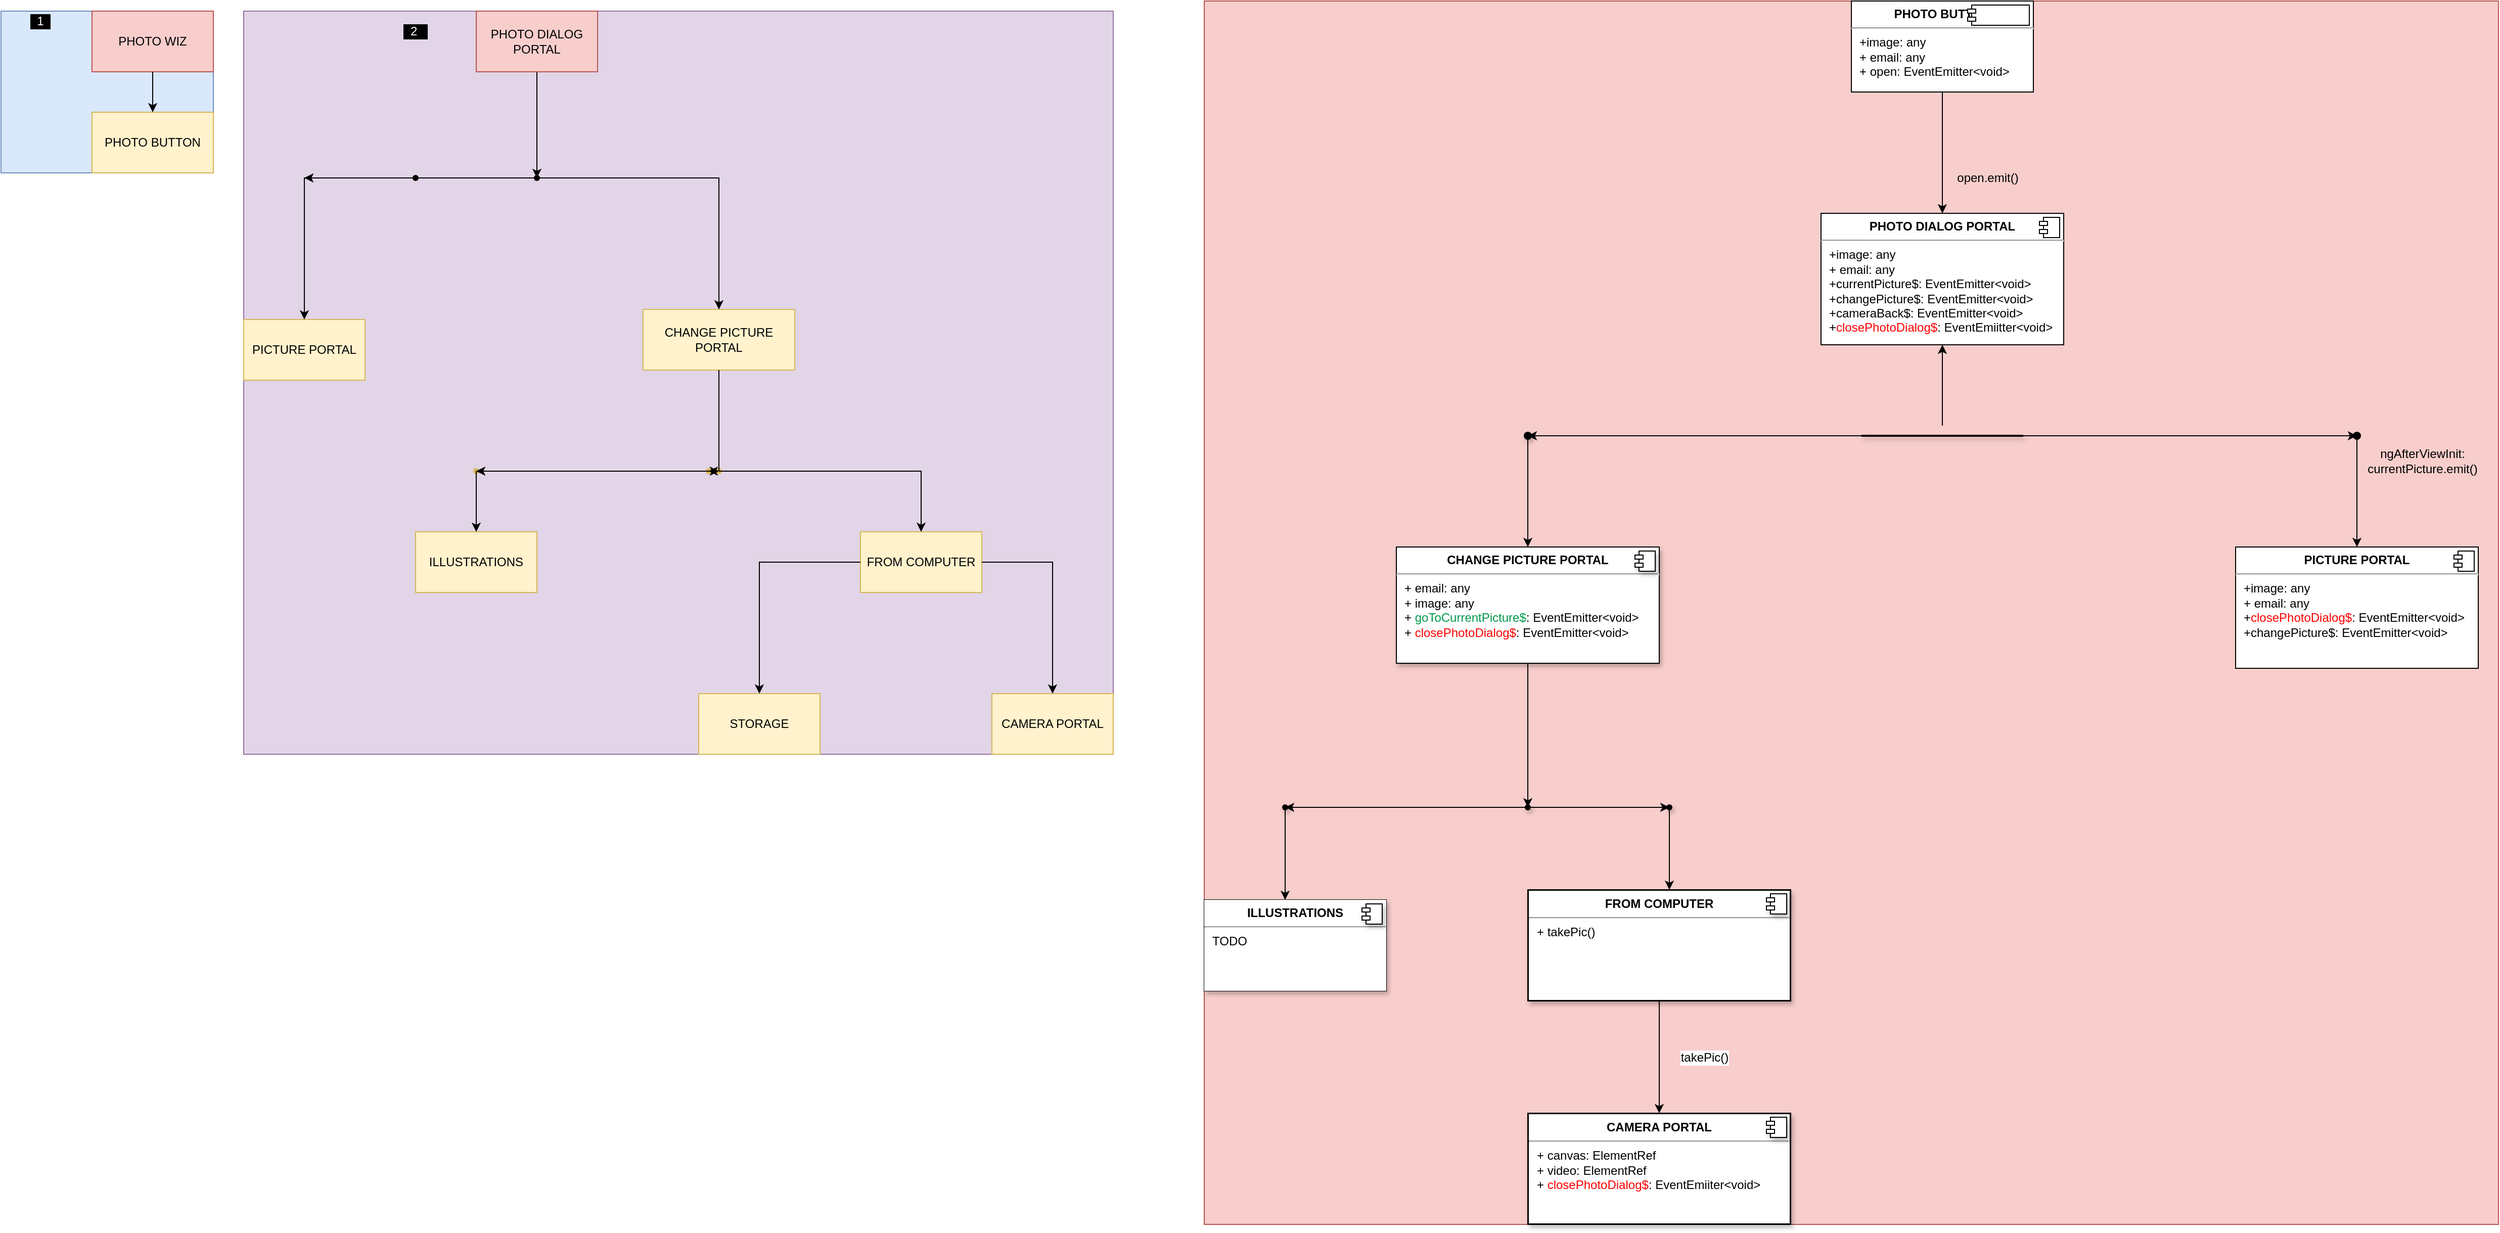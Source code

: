 <mxfile version="20.2.0" type="github">
  <diagram id="lw5i8QtX4dQuSb70vj7V" name="Page-1">
    <mxGraphModel dx="1071" dy="1828" grid="1" gridSize="10" guides="1" tooltips="1" connect="1" arrows="1" fold="1" page="1" pageScale="1" pageWidth="827" pageHeight="1169" math="0" shadow="0">
      <root>
        <mxCell id="0" />
        <mxCell id="1" parent="0" />
        <mxCell id="yRkZCYxUQJh_YMU4unO6-49" value="" style="group;fillColor=#dae8fc;strokeColor=#6c8ebf;" parent="1" vertex="1" connectable="0">
          <mxGeometry x="20" y="-1080" width="210" height="160" as="geometry" />
        </mxCell>
        <mxCell id="yRkZCYxUQJh_YMU4unO6-11" value="" style="group" parent="yRkZCYxUQJh_YMU4unO6-49" vertex="1" connectable="0">
          <mxGeometry x="90" width="120" height="160" as="geometry" />
        </mxCell>
        <mxCell id="yRkZCYxUQJh_YMU4unO6-1" value="PHOTO WIZ" style="rounded=0;whiteSpace=wrap;html=1;fillColor=#f8cecc;strokeColor=#b85450;" parent="yRkZCYxUQJh_YMU4unO6-11" vertex="1">
          <mxGeometry width="120" height="60" as="geometry" />
        </mxCell>
        <mxCell id="yRkZCYxUQJh_YMU4unO6-6" value="PHOTO BUTTON" style="rounded=0;whiteSpace=wrap;html=1;fillColor=#fff2cc;strokeColor=#d6b656;" parent="yRkZCYxUQJh_YMU4unO6-11" vertex="1">
          <mxGeometry y="100" width="120" height="60" as="geometry" />
        </mxCell>
        <mxCell id="yRkZCYxUQJh_YMU4unO6-10" value="" style="edgeStyle=orthogonalEdgeStyle;rounded=0;orthogonalLoop=1;jettySize=auto;html=1;" parent="yRkZCYxUQJh_YMU4unO6-11" source="yRkZCYxUQJh_YMU4unO6-1" target="yRkZCYxUQJh_YMU4unO6-6" edge="1">
          <mxGeometry relative="1" as="geometry" />
        </mxCell>
        <UserObject label="&amp;nbsp; 1&amp;nbsp;&amp;nbsp;" placeholders="1" name="Variable" id="yRkZCYxUQJh_YMU4unO6-48">
          <mxCell style="text;html=1;strokeColor=none;fillColor=none;align=center;verticalAlign=middle;whiteSpace=wrap;overflow=hidden;labelBackgroundColor=#000000;fontColor=#FFFFFF;" parent="yRkZCYxUQJh_YMU4unO6-49" vertex="1">
            <mxGeometry x="-1" width="80" height="20" as="geometry" />
          </mxCell>
        </UserObject>
        <mxCell id="MCKepF7jxaLDnUqAr4PV-60" value="" style="group;fillColor=#e1d5e7;strokeColor=#9673a6;" parent="1" vertex="1" connectable="0">
          <mxGeometry x="260" y="-1080" width="860" height="735" as="geometry" />
        </mxCell>
        <mxCell id="MCKepF7jxaLDnUqAr4PV-33" value="CAMERA PORTAL" style="whiteSpace=wrap;html=1;fillColor=#fff2cc;strokeColor=#d6b656;sketch=0;rounded=0;" parent="MCKepF7jxaLDnUqAr4PV-60" vertex="1">
          <mxGeometry x="740" y="675" width="120" height="60" as="geometry" />
        </mxCell>
        <mxCell id="MCKepF7jxaLDnUqAr4PV-23" value="FROM COMPUTER" style="whiteSpace=wrap;html=1;fillColor=#fff2cc;strokeColor=#d6b656;sketch=0;rounded=0;" parent="MCKepF7jxaLDnUqAr4PV-60" vertex="1">
          <mxGeometry x="610" y="515" width="120" height="60" as="geometry" />
        </mxCell>
        <mxCell id="MCKepF7jxaLDnUqAr4PV-34" value="" style="edgeStyle=orthogonalEdgeStyle;rounded=0;orthogonalLoop=1;jettySize=auto;html=1;fontColor=#FFFFFF;" parent="MCKepF7jxaLDnUqAr4PV-60" source="MCKepF7jxaLDnUqAr4PV-23" target="MCKepF7jxaLDnUqAr4PV-33" edge="1">
          <mxGeometry relative="1" as="geometry" />
        </mxCell>
        <mxCell id="yRkZCYxUQJh_YMU4unO6-18" value="" style="shape=waypoint;sketch=0;size=6;pointerEvents=1;points=[];fillColor=default;resizable=0;rotatable=0;perimeter=centerPerimeter;snapToPoint=1;rounded=0;" parent="MCKepF7jxaLDnUqAr4PV-60" vertex="1">
          <mxGeometry x="270" y="145" width="40" height="40" as="geometry" />
        </mxCell>
        <mxCell id="yRkZCYxUQJh_YMU4unO6-19" value="" style="edgeStyle=orthogonalEdgeStyle;rounded=0;orthogonalLoop=1;jettySize=auto;html=1;" parent="MCKepF7jxaLDnUqAr4PV-60" source="yRkZCYxUQJh_YMU4unO6-3" target="yRkZCYxUQJh_YMU4unO6-18" edge="1">
          <mxGeometry relative="1" as="geometry" />
        </mxCell>
        <mxCell id="yRkZCYxUQJh_YMU4unO6-22" value="" style="shape=waypoint;sketch=0;size=6;pointerEvents=1;points=[];fillColor=default;resizable=0;rotatable=0;perimeter=centerPerimeter;snapToPoint=1;rounded=0;" parent="MCKepF7jxaLDnUqAr4PV-60" vertex="1">
          <mxGeometry x="150" y="145" width="40" height="40" as="geometry" />
        </mxCell>
        <mxCell id="yRkZCYxUQJh_YMU4unO6-23" value="" style="edgeStyle=orthogonalEdgeStyle;rounded=0;orthogonalLoop=1;jettySize=auto;html=1;" parent="MCKepF7jxaLDnUqAr4PV-60" source="yRkZCYxUQJh_YMU4unO6-18" edge="1">
          <mxGeometry relative="1" as="geometry">
            <mxPoint x="60" y="165" as="targetPoint" />
          </mxGeometry>
        </mxCell>
        <mxCell id="yRkZCYxUQJh_YMU4unO6-34" value="PICTURE PORTAL" style="rounded=0;whiteSpace=wrap;html=1;sketch=0;fillColor=#fff2cc;strokeColor=#d6b656;" parent="MCKepF7jxaLDnUqAr4PV-60" vertex="1">
          <mxGeometry y="305" width="120" height="60" as="geometry" />
        </mxCell>
        <mxCell id="yRkZCYxUQJh_YMU4unO6-35" value="" style="edgeStyle=orthogonalEdgeStyle;rounded=0;orthogonalLoop=1;jettySize=auto;html=1;" parent="MCKepF7jxaLDnUqAr4PV-60" source="yRkZCYxUQJh_YMU4unO6-22" target="yRkZCYxUQJh_YMU4unO6-34" edge="1">
          <mxGeometry relative="1" as="geometry" />
        </mxCell>
        <UserObject label="&amp;nbsp; 2&amp;nbsp; &amp;nbsp;" placeholders="1" name="Variable" id="yRkZCYxUQJh_YMU4unO6-50">
          <mxCell style="text;html=1;strokeColor=none;fillColor=none;align=center;verticalAlign=middle;whiteSpace=wrap;overflow=hidden;labelBackgroundColor=#000000;fontColor=#FFFFFF;border-radius:50%;labelBorderColor=none;" parent="MCKepF7jxaLDnUqAr4PV-60" vertex="1">
            <mxGeometry x="130" width="80" height="40" as="geometry" />
          </mxCell>
        </UserObject>
        <mxCell id="yRkZCYxUQJh_YMU4unO6-3" value="PHOTO DIALOG PORTAL" style="rounded=0;whiteSpace=wrap;html=1;fillColor=#f8cecc;strokeColor=#b85450;" parent="MCKepF7jxaLDnUqAr4PV-60" vertex="1">
          <mxGeometry x="230" width="120" height="60" as="geometry" />
        </mxCell>
        <mxCell id="yRkZCYxUQJh_YMU4unO6-36" value="CHANGE PICTURE PORTAL" style="whiteSpace=wrap;html=1;sketch=0;rounded=0;fillColor=#fff2cc;strokeColor=#d6b656;" parent="MCKepF7jxaLDnUqAr4PV-60" vertex="1">
          <mxGeometry x="395" y="295" width="150" height="60" as="geometry" />
        </mxCell>
        <mxCell id="yRkZCYxUQJh_YMU4unO6-37" value="" style="edgeStyle=orthogonalEdgeStyle;rounded=0;orthogonalLoop=1;jettySize=auto;html=1;" parent="MCKepF7jxaLDnUqAr4PV-60" source="yRkZCYxUQJh_YMU4unO6-18" target="yRkZCYxUQJh_YMU4unO6-36" edge="1">
          <mxGeometry relative="1" as="geometry" />
        </mxCell>
        <mxCell id="MCKepF7jxaLDnUqAr4PV-19" value="" style="shape=waypoint;sketch=0;size=6;pointerEvents=1;points=[];fillColor=#fff2cc;resizable=0;rotatable=0;perimeter=centerPerimeter;snapToPoint=1;strokeColor=#d6b656;rounded=0;" parent="MCKepF7jxaLDnUqAr4PV-60" vertex="1">
          <mxGeometry x="440" y="435" width="40" height="40" as="geometry" />
        </mxCell>
        <mxCell id="MCKepF7jxaLDnUqAr4PV-20" value="" style="edgeStyle=orthogonalEdgeStyle;rounded=0;orthogonalLoop=1;jettySize=auto;html=1;fontColor=#FFFFFF;startArrow=none;" parent="MCKepF7jxaLDnUqAr4PV-60" source="MCKepF7jxaLDnUqAr4PV-21" target="MCKepF7jxaLDnUqAr4PV-19" edge="1">
          <mxGeometry relative="1" as="geometry" />
        </mxCell>
        <mxCell id="MCKepF7jxaLDnUqAr4PV-21" value="" style="shape=waypoint;sketch=0;size=6;pointerEvents=1;points=[];fillColor=#fff2cc;resizable=0;rotatable=0;perimeter=centerPerimeter;snapToPoint=1;strokeColor=#d6b656;rounded=0;" parent="MCKepF7jxaLDnUqAr4PV-60" vertex="1">
          <mxGeometry x="450" y="435" width="40" height="40" as="geometry" />
        </mxCell>
        <mxCell id="MCKepF7jxaLDnUqAr4PV-22" value="" style="edgeStyle=orthogonalEdgeStyle;rounded=0;orthogonalLoop=1;jettySize=auto;html=1;fontColor=#FFFFFF;" parent="MCKepF7jxaLDnUqAr4PV-60" source="MCKepF7jxaLDnUqAr4PV-19" target="MCKepF7jxaLDnUqAr4PV-21" edge="1">
          <mxGeometry relative="1" as="geometry" />
        </mxCell>
        <mxCell id="MCKepF7jxaLDnUqAr4PV-24" value="" style="edgeStyle=orthogonalEdgeStyle;rounded=0;orthogonalLoop=1;jettySize=auto;html=1;fontColor=#FFFFFF;" parent="MCKepF7jxaLDnUqAr4PV-60" source="MCKepF7jxaLDnUqAr4PV-21" target="MCKepF7jxaLDnUqAr4PV-23" edge="1">
          <mxGeometry relative="1" as="geometry" />
        </mxCell>
        <mxCell id="MCKepF7jxaLDnUqAr4PV-57" value="" style="edgeStyle=orthogonalEdgeStyle;rounded=0;orthogonalLoop=1;jettySize=auto;html=1;fontColor=#FFFFFF;endArrow=none;" parent="MCKepF7jxaLDnUqAr4PV-60" source="yRkZCYxUQJh_YMU4unO6-36" target="MCKepF7jxaLDnUqAr4PV-21" edge="1">
          <mxGeometry relative="1" as="geometry">
            <mxPoint x="695" y="-390" as="sourcePoint" />
            <mxPoint x="690" y="-275" as="targetPoint" />
          </mxGeometry>
        </mxCell>
        <mxCell id="MCKepF7jxaLDnUqAr4PV-29" value="ILLUSTRATIONS" style="whiteSpace=wrap;html=1;fillColor=#fff2cc;strokeColor=#d6b656;sketch=0;rounded=0;" parent="MCKepF7jxaLDnUqAr4PV-60" vertex="1">
          <mxGeometry x="170" y="515" width="120" height="60" as="geometry" />
        </mxCell>
        <mxCell id="MCKepF7jxaLDnUqAr4PV-25" value="" style="shape=waypoint;sketch=0;size=6;pointerEvents=1;points=[];fillColor=#fff2cc;resizable=0;rotatable=0;perimeter=centerPerimeter;snapToPoint=1;strokeColor=#d6b656;rounded=0;" parent="MCKepF7jxaLDnUqAr4PV-60" vertex="1">
          <mxGeometry x="210" y="435" width="40" height="40" as="geometry" />
        </mxCell>
        <mxCell id="MCKepF7jxaLDnUqAr4PV-26" value="" style="edgeStyle=orthogonalEdgeStyle;rounded=0;orthogonalLoop=1;jettySize=auto;html=1;fontColor=#FFFFFF;" parent="MCKepF7jxaLDnUqAr4PV-60" source="MCKepF7jxaLDnUqAr4PV-19" target="MCKepF7jxaLDnUqAr4PV-25" edge="1">
          <mxGeometry relative="1" as="geometry" />
        </mxCell>
        <mxCell id="MCKepF7jxaLDnUqAr4PV-30" value="" style="edgeStyle=orthogonalEdgeStyle;rounded=0;orthogonalLoop=1;jettySize=auto;html=1;fontColor=#FFFFFF;" parent="MCKepF7jxaLDnUqAr4PV-60" source="MCKepF7jxaLDnUqAr4PV-25" target="MCKepF7jxaLDnUqAr4PV-29" edge="1">
          <mxGeometry relative="1" as="geometry" />
        </mxCell>
        <mxCell id="MCKepF7jxaLDnUqAr4PV-58" value="STORAGE" style="whiteSpace=wrap;html=1;fillColor=#fff2cc;strokeColor=#d6b656;sketch=0;rounded=0;" parent="MCKepF7jxaLDnUqAr4PV-60" vertex="1">
          <mxGeometry x="450" y="675" width="120" height="60" as="geometry" />
        </mxCell>
        <mxCell id="MCKepF7jxaLDnUqAr4PV-59" value="" style="edgeStyle=orthogonalEdgeStyle;rounded=0;orthogonalLoop=1;jettySize=auto;html=1;fontColor=#FFFFFF;" parent="MCKepF7jxaLDnUqAr4PV-60" source="MCKepF7jxaLDnUqAr4PV-23" target="MCKepF7jxaLDnUqAr4PV-58" edge="1">
          <mxGeometry relative="1" as="geometry" />
        </mxCell>
        <mxCell id="nkrGPRv2GLRUmyk9xnYc-36" value="" style="group;fillColor=#f8cecc;strokeColor=#b85450;" vertex="1" connectable="0" parent="1">
          <mxGeometry x="1210" y="-1090" width="1280" height="1210" as="geometry" />
        </mxCell>
        <mxCell id="nkrGPRv2GLRUmyk9xnYc-2" value="&lt;p style=&quot;margin:0px;margin-top:6px;text-align:center;&quot;&gt;&lt;b&gt;PHOTO BUTTON&lt;/b&gt;&lt;/p&gt;&lt;hr&gt;&lt;p style=&quot;margin:0px;margin-left:8px;&quot;&gt;+image: any&lt;br&gt;+ email: any&lt;/p&gt;&lt;p style=&quot;margin:0px;margin-left:8px;&quot;&gt;+ open: EventEmitter&amp;lt;void&amp;gt;&lt;/p&gt;&lt;p style=&quot;margin:0px;margin-left:8px;&quot;&gt;&lt;br&gt;&lt;/p&gt;" style="align=left;overflow=fill;html=1;dropTarget=0;" vertex="1" parent="nkrGPRv2GLRUmyk9xnYc-36">
          <mxGeometry x="640" width="180" height="90" as="geometry" />
        </mxCell>
        <mxCell id="nkrGPRv2GLRUmyk9xnYc-3" value="" style="shape=component;jettyWidth=8;jettyHeight=4;" vertex="1" parent="nkrGPRv2GLRUmyk9xnYc-2">
          <mxGeometry x="1" width="61" height="20" relative="1" as="geometry">
            <mxPoint x="-65" y="4" as="offset" />
          </mxGeometry>
        </mxCell>
        <mxCell id="nkrGPRv2GLRUmyk9xnYc-4" value="&lt;p style=&quot;margin:0px;margin-top:6px;text-align:center;&quot;&gt;&lt;b&gt;PHOTO DIALOG PORTAL&lt;/b&gt;&lt;/p&gt;&lt;hr&gt;&lt;p style=&quot;margin: 0px 0px 0px 8px;&quot;&gt;+image: any&lt;br&gt;+ email: any&lt;/p&gt;&lt;p style=&quot;margin: 0px 0px 0px 8px;&quot;&gt;+currentPicture$: EventEmitter&amp;lt;void&amp;gt;&lt;/p&gt;&lt;p style=&quot;margin: 0px 0px 0px 8px;&quot;&gt;+changePicture$: EventEmitter&amp;lt;void&amp;gt;&lt;/p&gt;&lt;p style=&quot;margin: 0px 0px 0px 8px;&quot;&gt;+cameraBack$: EventEmitter&amp;lt;void&amp;gt;&lt;/p&gt;&lt;p style=&quot;margin: 0px 0px 0px 8px;&quot;&gt;+&lt;font color=&quot;#ff0000&quot;&gt;closePhotoDialog$&lt;/font&gt;: EventEmiitter&amp;lt;void&amp;gt;&lt;/p&gt;" style="align=left;overflow=fill;html=1;dropTarget=0;" vertex="1" parent="nkrGPRv2GLRUmyk9xnYc-36">
          <mxGeometry x="610" y="210" width="240" height="130" as="geometry" />
        </mxCell>
        <mxCell id="nkrGPRv2GLRUmyk9xnYc-5" value="" style="shape=component;jettyWidth=8;jettyHeight=4;" vertex="1" parent="nkrGPRv2GLRUmyk9xnYc-4">
          <mxGeometry x="1" width="20" height="20" relative="1" as="geometry">
            <mxPoint x="-24" y="4" as="offset" />
          </mxGeometry>
        </mxCell>
        <mxCell id="nkrGPRv2GLRUmyk9xnYc-1" value="" style="edgeStyle=orthogonalEdgeStyle;rounded=0;orthogonalLoop=1;jettySize=auto;html=1;" edge="1" parent="nkrGPRv2GLRUmyk9xnYc-36" source="nkrGPRv2GLRUmyk9xnYc-2" target="nkrGPRv2GLRUmyk9xnYc-4">
          <mxGeometry relative="1" as="geometry" />
        </mxCell>
        <mxCell id="nkrGPRv2GLRUmyk9xnYc-6" value="open.emit()" style="text;html=1;align=center;verticalAlign=middle;whiteSpace=wrap;rounded=0;" vertex="1" parent="nkrGPRv2GLRUmyk9xnYc-36">
          <mxGeometry x="740" y="160" width="70" height="30" as="geometry" />
        </mxCell>
        <mxCell id="nkrGPRv2GLRUmyk9xnYc-7" value="&lt;p style=&quot;margin:0px;margin-top:6px;text-align:center;&quot;&gt;&lt;b&gt;PICTURE PORTAL&lt;/b&gt;&lt;/p&gt;&lt;hr&gt;&lt;p style=&quot;margin:0px;margin-left:8px;&quot;&gt;+image: any&lt;br&gt;+ email: any&lt;/p&gt;&lt;p style=&quot;margin:0px;margin-left:8px;&quot;&gt;+&lt;font color=&quot;#ff0000&quot;&gt;closePhotoDialog$&lt;/font&gt;: EventEmitter&amp;lt;void&amp;gt;&lt;/p&gt;&lt;p style=&quot;margin:0px;margin-left:8px;&quot;&gt;+changePicture$: EventEmitter&amp;lt;void&amp;gt;&lt;/p&gt;&lt;p style=&quot;margin:0px;margin-left:8px;&quot;&gt;&lt;br&gt;&lt;/p&gt;" style="align=left;overflow=fill;html=1;dropTarget=0;" vertex="1" parent="nkrGPRv2GLRUmyk9xnYc-36">
          <mxGeometry x="1020" y="540" width="240" height="120" as="geometry" />
        </mxCell>
        <mxCell id="nkrGPRv2GLRUmyk9xnYc-8" value="" style="shape=component;jettyWidth=8;jettyHeight=4;" vertex="1" parent="nkrGPRv2GLRUmyk9xnYc-7">
          <mxGeometry x="1" width="20" height="20" relative="1" as="geometry">
            <mxPoint x="-24" y="4" as="offset" />
          </mxGeometry>
        </mxCell>
        <mxCell id="nkrGPRv2GLRUmyk9xnYc-9" value="ngAfterViewInit: currentPicture.emit()" style="text;html=1;align=center;verticalAlign=middle;whiteSpace=wrap;rounded=0;" vertex="1" parent="nkrGPRv2GLRUmyk9xnYc-36">
          <mxGeometry x="1130" y="440" width="150" height="30" as="geometry" />
        </mxCell>
        <mxCell id="nkrGPRv2GLRUmyk9xnYc-11" value="" style="edgeStyle=orthogonalEdgeStyle;rounded=0;orthogonalLoop=1;jettySize=auto;html=1;" edge="1" parent="nkrGPRv2GLRUmyk9xnYc-36" source="nkrGPRv2GLRUmyk9xnYc-13" target="nkrGPRv2GLRUmyk9xnYc-4">
          <mxGeometry relative="1" as="geometry" />
        </mxCell>
        <mxCell id="nkrGPRv2GLRUmyk9xnYc-13" value="" style="line;strokeWidth=2;html=1;shadow=1;" vertex="1" parent="nkrGPRv2GLRUmyk9xnYc-36">
          <mxGeometry x="650" y="420" width="160" height="20" as="geometry" />
        </mxCell>
        <mxCell id="nkrGPRv2GLRUmyk9xnYc-14" value="" style="edgeStyle=orthogonalEdgeStyle;rounded=0;orthogonalLoop=1;jettySize=auto;html=1;" edge="1" parent="nkrGPRv2GLRUmyk9xnYc-36" source="nkrGPRv2GLRUmyk9xnYc-15" target="nkrGPRv2GLRUmyk9xnYc-7">
          <mxGeometry relative="1" as="geometry" />
        </mxCell>
        <mxCell id="nkrGPRv2GLRUmyk9xnYc-15" value="" style="shape=waypoint;sketch=0;size=6;pointerEvents=1;points=[];resizable=0;rotatable=0;perimeter=centerPerimeter;snapToPoint=1;verticalAlign=top;strokeWidth=2;labelBackgroundColor=default;spacingTop=8;" vertex="1" parent="nkrGPRv2GLRUmyk9xnYc-36">
          <mxGeometry x="1120" y="410" width="40" height="40" as="geometry" />
        </mxCell>
        <mxCell id="nkrGPRv2GLRUmyk9xnYc-10" value="" style="edgeStyle=orthogonalEdgeStyle;rounded=0;orthogonalLoop=1;jettySize=auto;html=1;" edge="1" parent="nkrGPRv2GLRUmyk9xnYc-36" source="nkrGPRv2GLRUmyk9xnYc-13" target="nkrGPRv2GLRUmyk9xnYc-15">
          <mxGeometry relative="1" as="geometry" />
        </mxCell>
        <mxCell id="nkrGPRv2GLRUmyk9xnYc-17" value="&lt;p style=&quot;margin: 6px 0px 0px; text-align: center; font-size: 12px;&quot;&gt;&lt;b style=&quot;&quot;&gt;&lt;font style=&quot;font-size: 12px;&quot;&gt;CHANGE PICTURE PORTAL&lt;/font&gt;&lt;/b&gt;&lt;/p&gt;&lt;hr style=&quot;font-size: 12px;&quot;&gt;&lt;p style=&quot;margin: 0px 0px 0px 8px; font-size: 12px;&quot;&gt;&lt;font style=&quot;font-size: 12px;&quot;&gt;+ email: any&lt;br&gt;+ image: any&lt;/font&gt;&lt;/p&gt;&lt;p style=&quot;margin: 0px 0px 0px 8px; font-size: 12px;&quot;&gt;&lt;font style=&quot;font-size: 12px;&quot;&gt;+&amp;nbsp;&lt;font color=&quot;#00994d&quot;&gt;goToCurrentPicture$&lt;/font&gt;: EventEmitter&amp;lt;void&amp;gt;&lt;/font&gt;&lt;/p&gt;&lt;p style=&quot;margin: 0px 0px 0px 8px; font-size: 12px;&quot;&gt;&lt;font style=&quot;font-size: 12px;&quot;&gt;+ &lt;font color=&quot;#ff0000&quot;&gt;closePhotoDialog$&lt;/font&gt;: EventEmitter&amp;lt;void&amp;gt;&lt;/font&gt;&lt;/p&gt;" style="align=left;overflow=fill;html=1;dropTarget=0;shadow=1;fontFamily=Helvetica;fontSize=11;" vertex="1" parent="nkrGPRv2GLRUmyk9xnYc-36">
          <mxGeometry x="190" y="540" width="260" height="115" as="geometry" />
        </mxCell>
        <mxCell id="nkrGPRv2GLRUmyk9xnYc-18" value="" style="shape=component;jettyWidth=8;jettyHeight=4;shadow=1;fontFamily=Helvetica;fontSize=11;" vertex="1" parent="nkrGPRv2GLRUmyk9xnYc-17">
          <mxGeometry x="1" width="20" height="20" relative="1" as="geometry">
            <mxPoint x="-24" y="4" as="offset" />
          </mxGeometry>
        </mxCell>
        <mxCell id="nkrGPRv2GLRUmyk9xnYc-19" value="" style="edgeStyle=elbowEdgeStyle;orthogonalLoop=1;jettySize=auto;html=1;fontFamily=Helvetica;fontSize=11;fontColor=#FF0000;endArrow=classic;" edge="1" parent="nkrGPRv2GLRUmyk9xnYc-36" source="nkrGPRv2GLRUmyk9xnYc-20" target="nkrGPRv2GLRUmyk9xnYc-17">
          <mxGeometry relative="1" as="geometry" />
        </mxCell>
        <mxCell id="nkrGPRv2GLRUmyk9xnYc-20" value="" style="shape=waypoint;sketch=0;size=6;pointerEvents=1;points=[];resizable=0;rotatable=0;perimeter=centerPerimeter;snapToPoint=1;verticalAlign=top;strokeWidth=2;labelBackgroundColor=default;spacingTop=8;shadow=1;" vertex="1" parent="nkrGPRv2GLRUmyk9xnYc-36">
          <mxGeometry x="300" y="410" width="40" height="40" as="geometry" />
        </mxCell>
        <mxCell id="nkrGPRv2GLRUmyk9xnYc-12" value="" style="edgeStyle=elbowEdgeStyle;orthogonalLoop=1;jettySize=auto;html=1;fontFamily=Helvetica;fontSize=11;fontColor=#FF0000;endArrow=classic;" edge="1" parent="nkrGPRv2GLRUmyk9xnYc-36" source="nkrGPRv2GLRUmyk9xnYc-13" target="nkrGPRv2GLRUmyk9xnYc-20">
          <mxGeometry relative="1" as="geometry" />
        </mxCell>
        <mxCell id="nkrGPRv2GLRUmyk9xnYc-22" value="&lt;p style=&quot;margin:0px;margin-top:6px;text-align:center;&quot;&gt;&lt;b&gt;FROM COMPUTER&lt;/b&gt;&lt;/p&gt;&lt;hr&gt;&lt;p style=&quot;margin:0px;margin-left:8px;&quot;&gt;+ takePic()&lt;br&gt;&lt;/p&gt;" style="align=left;overflow=fill;html=1;dropTarget=0;shadow=1;fontFamily=Helvetica;fontSize=12;labelBackgroundColor=default;labelBorderColor=default;" vertex="1" parent="nkrGPRv2GLRUmyk9xnYc-36">
          <mxGeometry x="320" y="879" width="260" height="110" as="geometry" />
        </mxCell>
        <mxCell id="nkrGPRv2GLRUmyk9xnYc-23" value="" style="shape=component;jettyWidth=8;jettyHeight=4;shadow=1;fontFamily=Helvetica;fontSize=12;labelBackgroundColor=#FFFFFF;labelBorderColor=default;" vertex="1" parent="nkrGPRv2GLRUmyk9xnYc-22">
          <mxGeometry x="1" width="20" height="20" relative="1" as="geometry">
            <mxPoint x="-24" y="4" as="offset" />
          </mxGeometry>
        </mxCell>
        <mxCell id="nkrGPRv2GLRUmyk9xnYc-24" value="&lt;font color=&quot;#000000&quot;&gt;takePic()&lt;/font&gt;" style="text;html=1;align=center;verticalAlign=middle;whiteSpace=wrap;rounded=0;shadow=1;labelBackgroundColor=#FFFFFF;labelBorderColor=none;fontFamily=Helvetica;fontSize=12;" vertex="1" parent="nkrGPRv2GLRUmyk9xnYc-36">
          <mxGeometry x="460" y="1030" width="70" height="30" as="geometry" />
        </mxCell>
        <mxCell id="nkrGPRv2GLRUmyk9xnYc-25" value="&lt;p style=&quot;margin:0px;margin-top:6px;text-align:center;&quot;&gt;&lt;b&gt;CAMERA PORTAL&lt;/b&gt;&lt;/p&gt;&lt;hr&gt;&lt;p style=&quot;margin:0px;margin-left:8px;&quot;&gt;+ canvas: ElementRef&lt;br&gt;+ video: ElementRef&lt;/p&gt;&lt;p style=&quot;margin:0px;margin-left:8px;&quot;&gt;+ &lt;font color=&quot;#ff0000&quot;&gt;closePhotoDialog$&lt;/font&gt;: EventEmiiter&amp;lt;void&amp;gt;&lt;/p&gt;" style="align=left;overflow=fill;html=1;dropTarget=0;shadow=1;fontFamily=Helvetica;fontSize=12;labelBackgroundColor=default;labelBorderColor=default;" vertex="1" parent="nkrGPRv2GLRUmyk9xnYc-36">
          <mxGeometry x="320" y="1100" width="260" height="110" as="geometry" />
        </mxCell>
        <mxCell id="nkrGPRv2GLRUmyk9xnYc-26" value="" style="shape=component;jettyWidth=8;jettyHeight=4;shadow=1;fontFamily=Helvetica;fontSize=12;labelBackgroundColor=#FFFFFF;labelBorderColor=default;" vertex="1" parent="nkrGPRv2GLRUmyk9xnYc-25">
          <mxGeometry x="1" width="20" height="20" relative="1" as="geometry">
            <mxPoint x="-24" y="4" as="offset" />
          </mxGeometry>
        </mxCell>
        <mxCell id="nkrGPRv2GLRUmyk9xnYc-21" value="" style="edgeStyle=elbowEdgeStyle;orthogonalLoop=1;jettySize=auto;html=1;fontFamily=Helvetica;fontSize=12;fontColor=#000000;endArrow=classic;" edge="1" parent="nkrGPRv2GLRUmyk9xnYc-36" source="nkrGPRv2GLRUmyk9xnYc-22" target="nkrGPRv2GLRUmyk9xnYc-25">
          <mxGeometry relative="1" as="geometry" />
        </mxCell>
        <mxCell id="nkrGPRv2GLRUmyk9xnYc-29" value="" style="shape=waypoint;sketch=0;size=6;pointerEvents=1;points=[];resizable=0;rotatable=0;perimeter=centerPerimeter;snapToPoint=1;fontSize=11;align=left;shadow=1;" vertex="1" parent="nkrGPRv2GLRUmyk9xnYc-36">
          <mxGeometry x="300" y="777.5" width="40" height="40" as="geometry" />
        </mxCell>
        <mxCell id="nkrGPRv2GLRUmyk9xnYc-16" value="" style="edgeStyle=elbowEdgeStyle;orthogonalLoop=1;jettySize=auto;html=1;fontFamily=Helvetica;fontSize=12;fontColor=#000000;endArrow=classic;" edge="1" parent="nkrGPRv2GLRUmyk9xnYc-36" source="nkrGPRv2GLRUmyk9xnYc-17" target="nkrGPRv2GLRUmyk9xnYc-29">
          <mxGeometry relative="1" as="geometry" />
        </mxCell>
        <mxCell id="nkrGPRv2GLRUmyk9xnYc-30" value="" style="edgeStyle=elbowEdgeStyle;orthogonalLoop=1;jettySize=auto;html=1;fontFamily=Helvetica;fontSize=12;fontColor=#000000;endArrow=classic;" edge="1" parent="nkrGPRv2GLRUmyk9xnYc-36" source="nkrGPRv2GLRUmyk9xnYc-31" target="nkrGPRv2GLRUmyk9xnYc-22">
          <mxGeometry relative="1" as="geometry" />
        </mxCell>
        <mxCell id="nkrGPRv2GLRUmyk9xnYc-31" value="" style="shape=waypoint;sketch=0;size=6;pointerEvents=1;points=[];resizable=0;rotatable=0;perimeter=centerPerimeter;snapToPoint=1;fontSize=11;align=left;shadow=1;" vertex="1" parent="nkrGPRv2GLRUmyk9xnYc-36">
          <mxGeometry x="440" y="777.5" width="40" height="40" as="geometry" />
        </mxCell>
        <mxCell id="nkrGPRv2GLRUmyk9xnYc-27" value="" style="edgeStyle=elbowEdgeStyle;orthogonalLoop=1;jettySize=auto;html=1;fontFamily=Helvetica;fontSize=12;fontColor=#000000;endArrow=classic;" edge="1" parent="nkrGPRv2GLRUmyk9xnYc-36" source="nkrGPRv2GLRUmyk9xnYc-29" target="nkrGPRv2GLRUmyk9xnYc-31">
          <mxGeometry relative="1" as="geometry" />
        </mxCell>
        <mxCell id="nkrGPRv2GLRUmyk9xnYc-33" value="" style="shape=waypoint;sketch=0;size=6;pointerEvents=1;points=[];resizable=0;rotatable=0;perimeter=centerPerimeter;snapToPoint=1;fontSize=11;align=left;shadow=1;" vertex="1" parent="nkrGPRv2GLRUmyk9xnYc-36">
          <mxGeometry x="60" y="777.5" width="40" height="40" as="geometry" />
        </mxCell>
        <mxCell id="nkrGPRv2GLRUmyk9xnYc-28" value="" style="edgeStyle=elbowEdgeStyle;orthogonalLoop=1;jettySize=auto;html=1;fontFamily=Helvetica;fontSize=12;fontColor=#000000;endArrow=classic;" edge="1" parent="nkrGPRv2GLRUmyk9xnYc-36" source="nkrGPRv2GLRUmyk9xnYc-29" target="nkrGPRv2GLRUmyk9xnYc-33">
          <mxGeometry relative="1" as="geometry" />
        </mxCell>
        <mxCell id="nkrGPRv2GLRUmyk9xnYc-34" value="&lt;p style=&quot;margin:0px;margin-top:6px;text-align:center;&quot;&gt;&lt;b&gt;ILLUSTRATIONS&lt;/b&gt;&lt;/p&gt;&lt;hr&gt;&lt;p style=&quot;margin:0px;margin-left:8px;&quot;&gt;TODO&lt;/p&gt;" style="align=left;overflow=fill;html=1;dropTarget=0;shadow=1;labelBackgroundColor=#FFFFFF;labelBorderColor=none;fontFamily=Helvetica;fontSize=12;" vertex="1" parent="nkrGPRv2GLRUmyk9xnYc-36">
          <mxGeometry y="889" width="180" height="90" as="geometry" />
        </mxCell>
        <mxCell id="nkrGPRv2GLRUmyk9xnYc-35" value="" style="shape=component;jettyWidth=8;jettyHeight=4;shadow=1;labelBackgroundColor=#FFFFFF;labelBorderColor=none;fontFamily=Helvetica;fontSize=12;" vertex="1" parent="nkrGPRv2GLRUmyk9xnYc-34">
          <mxGeometry x="1" width="20" height="20" relative="1" as="geometry">
            <mxPoint x="-24" y="4" as="offset" />
          </mxGeometry>
        </mxCell>
        <mxCell id="nkrGPRv2GLRUmyk9xnYc-32" value="" style="edgeStyle=elbowEdgeStyle;orthogonalLoop=1;jettySize=auto;html=1;fontFamily=Helvetica;fontSize=12;fontColor=#000000;endArrow=classic;" edge="1" parent="nkrGPRv2GLRUmyk9xnYc-36" source="nkrGPRv2GLRUmyk9xnYc-33" target="nkrGPRv2GLRUmyk9xnYc-34">
          <mxGeometry relative="1" as="geometry" />
        </mxCell>
      </root>
    </mxGraphModel>
  </diagram>
</mxfile>
